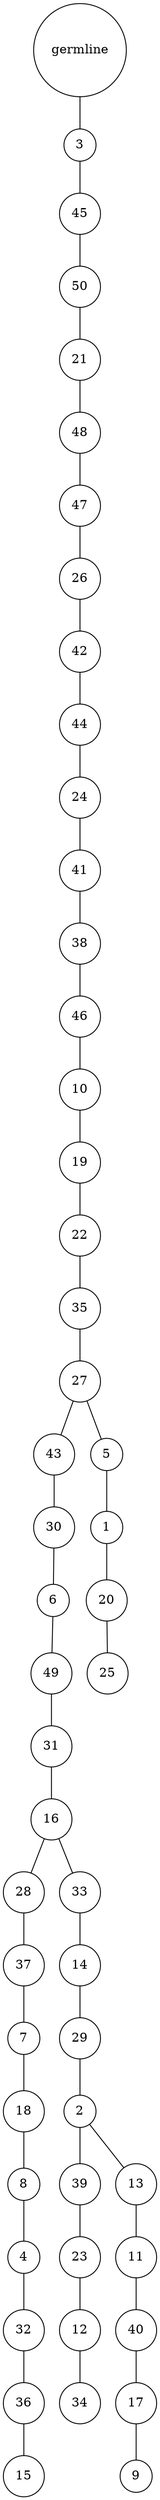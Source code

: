 graph {
	rankdir=UD;
	splines=line;
	node [shape=circle]
	"0x7f6a2c458ca0" [label="germline"];
	"0x7f6a2c458cd0" [label="3"];
	"0x7f6a2c458ca0" -- "0x7f6a2c458cd0" ;
	"0x7f6a2c458d00" [label="45"];
	"0x7f6a2c458cd0" -- "0x7f6a2c458d00" ;
	"0x7f6a2c458d30" [label="50"];
	"0x7f6a2c458d00" -- "0x7f6a2c458d30" ;
	"0x7f6a2c458d60" [label="21"];
	"0x7f6a2c458d30" -- "0x7f6a2c458d60" ;
	"0x7f6a2c458d90" [label="48"];
	"0x7f6a2c458d60" -- "0x7f6a2c458d90" ;
	"0x7f6a2c458dc0" [label="47"];
	"0x7f6a2c458d90" -- "0x7f6a2c458dc0" ;
	"0x7f6a2c458df0" [label="26"];
	"0x7f6a2c458dc0" -- "0x7f6a2c458df0" ;
	"0x7f6a2c458e20" [label="42"];
	"0x7f6a2c458df0" -- "0x7f6a2c458e20" ;
	"0x7f6a2c458e50" [label="44"];
	"0x7f6a2c458e20" -- "0x7f6a2c458e50" ;
	"0x7f6a2c458e80" [label="24"];
	"0x7f6a2c458e50" -- "0x7f6a2c458e80" ;
	"0x7f6a2c458eb0" [label="41"];
	"0x7f6a2c458e80" -- "0x7f6a2c458eb0" ;
	"0x7f6a2c458ee0" [label="38"];
	"0x7f6a2c458eb0" -- "0x7f6a2c458ee0" ;
	"0x7f6a2c458f10" [label="46"];
	"0x7f6a2c458ee0" -- "0x7f6a2c458f10" ;
	"0x7f6a2c458f40" [label="10"];
	"0x7f6a2c458f10" -- "0x7f6a2c458f40" ;
	"0x7f6a2c458f70" [label="19"];
	"0x7f6a2c458f40" -- "0x7f6a2c458f70" ;
	"0x7f6a2c458fa0" [label="22"];
	"0x7f6a2c458f70" -- "0x7f6a2c458fa0" ;
	"0x7f6a2c458fd0" [label="35"];
	"0x7f6a2c458fa0" -- "0x7f6a2c458fd0" ;
	"0x7f6a2c3ec040" [label="27"];
	"0x7f6a2c458fd0" -- "0x7f6a2c3ec040" ;
	"0x7f6a2c3ec070" [label="43"];
	"0x7f6a2c3ec040" -- "0x7f6a2c3ec070" ;
	"0x7f6a2c3ec0a0" [label="30"];
	"0x7f6a2c3ec070" -- "0x7f6a2c3ec0a0" ;
	"0x7f6a2c3ec0d0" [label="6"];
	"0x7f6a2c3ec0a0" -- "0x7f6a2c3ec0d0" ;
	"0x7f6a2c3ec100" [label="49"];
	"0x7f6a2c3ec0d0" -- "0x7f6a2c3ec100" ;
	"0x7f6a2c3ec130" [label="31"];
	"0x7f6a2c3ec100" -- "0x7f6a2c3ec130" ;
	"0x7f6a2c3ec160" [label="16"];
	"0x7f6a2c3ec130" -- "0x7f6a2c3ec160" ;
	"0x7f6a2c3ec190" [label="28"];
	"0x7f6a2c3ec160" -- "0x7f6a2c3ec190" ;
	"0x7f6a2c3ec1c0" [label="37"];
	"0x7f6a2c3ec190" -- "0x7f6a2c3ec1c0" ;
	"0x7f6a2c3ec1f0" [label="7"];
	"0x7f6a2c3ec1c0" -- "0x7f6a2c3ec1f0" ;
	"0x7f6a2c3ec220" [label="18"];
	"0x7f6a2c3ec1f0" -- "0x7f6a2c3ec220" ;
	"0x7f6a2c3ec250" [label="8"];
	"0x7f6a2c3ec220" -- "0x7f6a2c3ec250" ;
	"0x7f6a2c3ec280" [label="4"];
	"0x7f6a2c3ec250" -- "0x7f6a2c3ec280" ;
	"0x7f6a2c3ec2b0" [label="32"];
	"0x7f6a2c3ec280" -- "0x7f6a2c3ec2b0" ;
	"0x7f6a2c3ec2e0" [label="36"];
	"0x7f6a2c3ec2b0" -- "0x7f6a2c3ec2e0" ;
	"0x7f6a2c3ec310" [label="15"];
	"0x7f6a2c3ec2e0" -- "0x7f6a2c3ec310" ;
	"0x7f6a2c3ec340" [label="33"];
	"0x7f6a2c3ec160" -- "0x7f6a2c3ec340" ;
	"0x7f6a2c3ec370" [label="14"];
	"0x7f6a2c3ec340" -- "0x7f6a2c3ec370" ;
	"0x7f6a2c3ec3a0" [label="29"];
	"0x7f6a2c3ec370" -- "0x7f6a2c3ec3a0" ;
	"0x7f6a2c3ec3d0" [label="2"];
	"0x7f6a2c3ec3a0" -- "0x7f6a2c3ec3d0" ;
	"0x7f6a2c3ec400" [label="39"];
	"0x7f6a2c3ec3d0" -- "0x7f6a2c3ec400" ;
	"0x7f6a2c3ec430" [label="23"];
	"0x7f6a2c3ec400" -- "0x7f6a2c3ec430" ;
	"0x7f6a2c3ec460" [label="12"];
	"0x7f6a2c3ec430" -- "0x7f6a2c3ec460" ;
	"0x7f6a2c3ec490" [label="34"];
	"0x7f6a2c3ec460" -- "0x7f6a2c3ec490" ;
	"0x7f6a2c3ec4c0" [label="13"];
	"0x7f6a2c3ec3d0" -- "0x7f6a2c3ec4c0" ;
	"0x7f6a2c3ec4f0" [label="11"];
	"0x7f6a2c3ec4c0" -- "0x7f6a2c3ec4f0" ;
	"0x7f6a2c3ec520" [label="40"];
	"0x7f6a2c3ec4f0" -- "0x7f6a2c3ec520" ;
	"0x7f6a2c3ec550" [label="17"];
	"0x7f6a2c3ec520" -- "0x7f6a2c3ec550" ;
	"0x7f6a2c3ec580" [label="9"];
	"0x7f6a2c3ec550" -- "0x7f6a2c3ec580" ;
	"0x7f6a2c3ec5b0" [label="5"];
	"0x7f6a2c3ec040" -- "0x7f6a2c3ec5b0" ;
	"0x7f6a2c3ec5e0" [label="1"];
	"0x7f6a2c3ec5b0" -- "0x7f6a2c3ec5e0" ;
	"0x7f6a2c3ec610" [label="20"];
	"0x7f6a2c3ec5e0" -- "0x7f6a2c3ec610" ;
	"0x7f6a2c3ec640" [label="25"];
	"0x7f6a2c3ec610" -- "0x7f6a2c3ec640" ;
}
